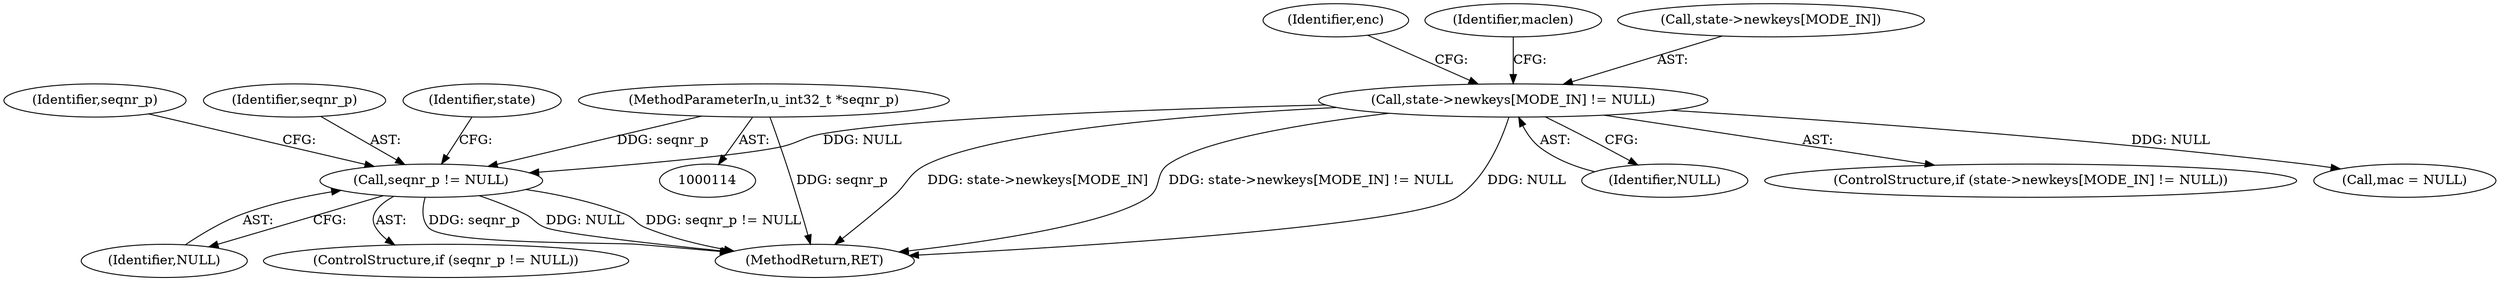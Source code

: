 digraph "0_mindrot_28652bca29046f62c7045e933e6b931de1d16737_0@pointer" {
"1000712" [label="(Call,seqnr_p != NULL)"];
"1000117" [label="(MethodParameterIn,u_int32_t *seqnr_p)"];
"1000162" [label="(Call,state->newkeys[MODE_IN] != NULL)"];
"1000728" [label="(Identifier,state)"];
"1000171" [label="(Identifier,enc)"];
"1000161" [label="(ControlStructure,if (state->newkeys[MODE_IN] != NULL))"];
"1000712" [label="(Call,seqnr_p != NULL)"];
"1001000" [label="(MethodReturn,RET)"];
"1000162" [label="(Call,state->newkeys[MODE_IN] != NULL)"];
"1000213" [label="(Identifier,maclen)"];
"1000717" [label="(Identifier,seqnr_p)"];
"1000714" [label="(Identifier,NULL)"];
"1000711" [label="(ControlStructure,if (seqnr_p != NULL))"];
"1000117" [label="(MethodParameterIn,u_int32_t *seqnr_p)"];
"1000713" [label="(Identifier,seqnr_p)"];
"1000168" [label="(Identifier,NULL)"];
"1000209" [label="(Call,mac = NULL)"];
"1000163" [label="(Call,state->newkeys[MODE_IN])"];
"1000712" -> "1000711"  [label="AST: "];
"1000712" -> "1000714"  [label="CFG: "];
"1000713" -> "1000712"  [label="AST: "];
"1000714" -> "1000712"  [label="AST: "];
"1000717" -> "1000712"  [label="CFG: "];
"1000728" -> "1000712"  [label="CFG: "];
"1000712" -> "1001000"  [label="DDG: NULL"];
"1000712" -> "1001000"  [label="DDG: seqnr_p != NULL"];
"1000712" -> "1001000"  [label="DDG: seqnr_p"];
"1000117" -> "1000712"  [label="DDG: seqnr_p"];
"1000162" -> "1000712"  [label="DDG: NULL"];
"1000117" -> "1000114"  [label="AST: "];
"1000117" -> "1001000"  [label="DDG: seqnr_p"];
"1000162" -> "1000161"  [label="AST: "];
"1000162" -> "1000168"  [label="CFG: "];
"1000163" -> "1000162"  [label="AST: "];
"1000168" -> "1000162"  [label="AST: "];
"1000171" -> "1000162"  [label="CFG: "];
"1000213" -> "1000162"  [label="CFG: "];
"1000162" -> "1001000"  [label="DDG: NULL"];
"1000162" -> "1001000"  [label="DDG: state->newkeys[MODE_IN]"];
"1000162" -> "1001000"  [label="DDG: state->newkeys[MODE_IN] != NULL"];
"1000162" -> "1000209"  [label="DDG: NULL"];
}

